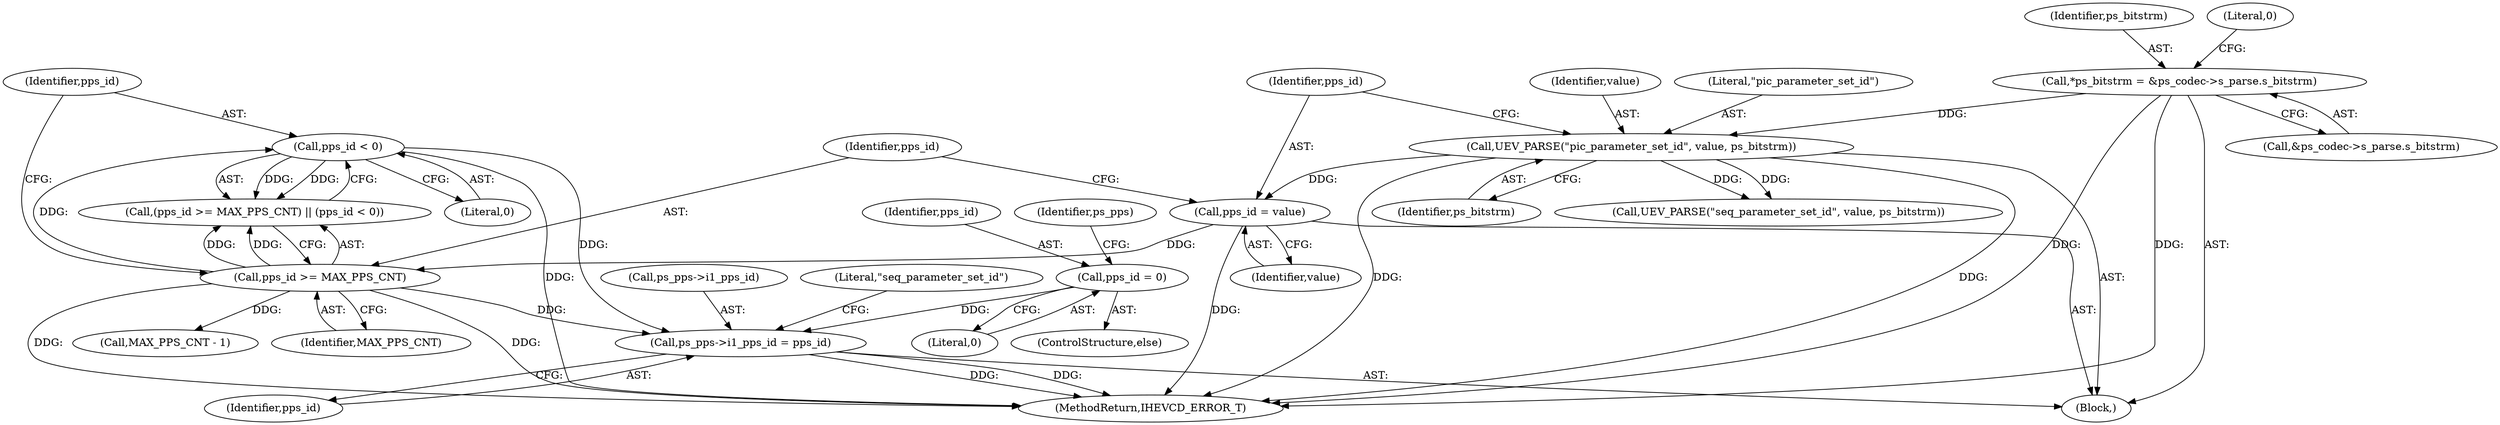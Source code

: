 digraph "0_Android_ebaa71da6362c497310377df509651974401d258@pointer" {
"1000175" [label="(Call,ps_pps->i1_pps_id = pps_id)"];
"1000150" [label="(Call,pps_id < 0)"];
"1000147" [label="(Call,pps_id >= MAX_PPS_CNT)"];
"1000142" [label="(Call,pps_id = value)"];
"1000138" [label="(Call,UEV_PARSE(\"pic_parameter_set_id\", value, ps_bitstrm))"];
"1000122" [label="(Call,*ps_bitstrm = &ps_codec->s_parse.s_bitstrm)"];
"1000161" [label="(Call,pps_id = 0)"];
"1000123" [label="(Identifier,ps_bitstrm)"];
"1000146" [label="(Call,(pps_id >= MAX_PPS_CNT) || (pps_id < 0))"];
"1001009" [label="(MethodReturn,IHEVCD_ERROR_T)"];
"1000172" [label="(Call,MAX_PPS_CNT - 1)"];
"1000142" [label="(Call,pps_id = value)"];
"1000140" [label="(Identifier,value)"];
"1000165" [label="(Identifier,ps_pps)"];
"1000161" [label="(Call,pps_id = 0)"];
"1000160" [label="(ControlStructure,else)"];
"1000150" [label="(Call,pps_id < 0)"];
"1000122" [label="(Call,*ps_bitstrm = &ps_codec->s_parse.s_bitstrm)"];
"1000175" [label="(Call,ps_pps->i1_pps_id = pps_id)"];
"1000163" [label="(Literal,0)"];
"1000176" [label="(Call,ps_pps->i1_pps_id)"];
"1000144" [label="(Identifier,value)"];
"1000124" [label="(Call,&ps_codec->s_parse.s_bitstrm)"];
"1000162" [label="(Identifier,pps_id)"];
"1000143" [label="(Identifier,pps_id)"];
"1000152" [label="(Literal,0)"];
"1000147" [label="(Call,pps_id >= MAX_PPS_CNT)"];
"1000181" [label="(Literal,\"seq_parameter_set_id\")"];
"1000180" [label="(Call,UEV_PARSE(\"seq_parameter_set_id\", value, ps_bitstrm))"];
"1000148" [label="(Identifier,pps_id)"];
"1000138" [label="(Call,UEV_PARSE(\"pic_parameter_set_id\", value, ps_bitstrm))"];
"1000132" [label="(Literal,0)"];
"1000149" [label="(Identifier,MAX_PPS_CNT)"];
"1000179" [label="(Identifier,pps_id)"];
"1000110" [label="(Block,)"];
"1000151" [label="(Identifier,pps_id)"];
"1000141" [label="(Identifier,ps_bitstrm)"];
"1000139" [label="(Literal,\"pic_parameter_set_id\")"];
"1000175" -> "1000110"  [label="AST: "];
"1000175" -> "1000179"  [label="CFG: "];
"1000176" -> "1000175"  [label="AST: "];
"1000179" -> "1000175"  [label="AST: "];
"1000181" -> "1000175"  [label="CFG: "];
"1000175" -> "1001009"  [label="DDG: "];
"1000175" -> "1001009"  [label="DDG: "];
"1000150" -> "1000175"  [label="DDG: "];
"1000147" -> "1000175"  [label="DDG: "];
"1000161" -> "1000175"  [label="DDG: "];
"1000150" -> "1000146"  [label="AST: "];
"1000150" -> "1000152"  [label="CFG: "];
"1000151" -> "1000150"  [label="AST: "];
"1000152" -> "1000150"  [label="AST: "];
"1000146" -> "1000150"  [label="CFG: "];
"1000150" -> "1001009"  [label="DDG: "];
"1000150" -> "1000146"  [label="DDG: "];
"1000150" -> "1000146"  [label="DDG: "];
"1000147" -> "1000150"  [label="DDG: "];
"1000147" -> "1000146"  [label="AST: "];
"1000147" -> "1000149"  [label="CFG: "];
"1000148" -> "1000147"  [label="AST: "];
"1000149" -> "1000147"  [label="AST: "];
"1000151" -> "1000147"  [label="CFG: "];
"1000146" -> "1000147"  [label="CFG: "];
"1000147" -> "1001009"  [label="DDG: "];
"1000147" -> "1001009"  [label="DDG: "];
"1000147" -> "1000146"  [label="DDG: "];
"1000147" -> "1000146"  [label="DDG: "];
"1000142" -> "1000147"  [label="DDG: "];
"1000147" -> "1000172"  [label="DDG: "];
"1000142" -> "1000110"  [label="AST: "];
"1000142" -> "1000144"  [label="CFG: "];
"1000143" -> "1000142"  [label="AST: "];
"1000144" -> "1000142"  [label="AST: "];
"1000148" -> "1000142"  [label="CFG: "];
"1000142" -> "1001009"  [label="DDG: "];
"1000138" -> "1000142"  [label="DDG: "];
"1000138" -> "1000110"  [label="AST: "];
"1000138" -> "1000141"  [label="CFG: "];
"1000139" -> "1000138"  [label="AST: "];
"1000140" -> "1000138"  [label="AST: "];
"1000141" -> "1000138"  [label="AST: "];
"1000143" -> "1000138"  [label="CFG: "];
"1000138" -> "1001009"  [label="DDG: "];
"1000138" -> "1001009"  [label="DDG: "];
"1000122" -> "1000138"  [label="DDG: "];
"1000138" -> "1000180"  [label="DDG: "];
"1000138" -> "1000180"  [label="DDG: "];
"1000122" -> "1000110"  [label="AST: "];
"1000122" -> "1000124"  [label="CFG: "];
"1000123" -> "1000122"  [label="AST: "];
"1000124" -> "1000122"  [label="AST: "];
"1000132" -> "1000122"  [label="CFG: "];
"1000122" -> "1001009"  [label="DDG: "];
"1000122" -> "1001009"  [label="DDG: "];
"1000161" -> "1000160"  [label="AST: "];
"1000161" -> "1000163"  [label="CFG: "];
"1000162" -> "1000161"  [label="AST: "];
"1000163" -> "1000161"  [label="AST: "];
"1000165" -> "1000161"  [label="CFG: "];
}
